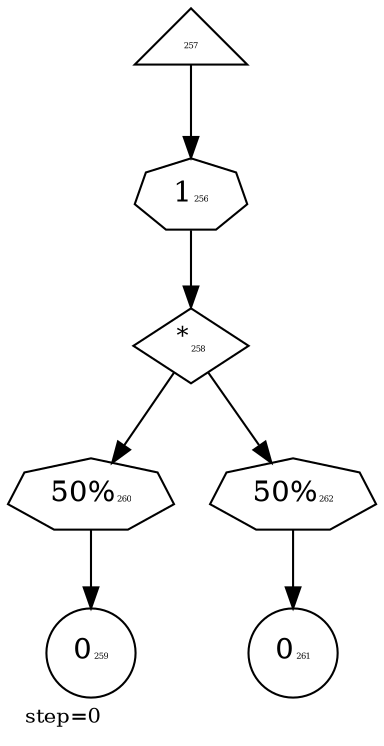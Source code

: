 digraph {
  graph  [labelloc=bottom,labeljust=left,fontsize="10",label="step=0"];
  "257" [shape=triangle,peripheries="1",label=<<FONT POINT-SIZE='4'>257</FONT>>,labelfontcolor=black,color=black];
  "258" [shape=diamond,peripheries="1",label=<<SUP>*</SUP><FONT POINT-SIZE='4'>258</FONT>>,labelfontcolor=black,color=black];
  "259" [shape=circle,peripheries="1",label=<0<FONT POINT-SIZE='4'>259</FONT>>,labelfontcolor=black,color=black];
  "261" [shape=circle,peripheries="1",label=<0<FONT POINT-SIZE='4'>261</FONT>>,labelfontcolor=black,color=black];
  "256" [label=<1<FONT POINT-SIZE='4'>256</FONT>>,peripheries="1",color=black,shape=septagon];
  "257" -> "256" [color=black];
  "256" -> "258" [color=black];
  "260" [label=<50%<FONT POINT-SIZE='4'>260</FONT>>,peripheries="1",color=black,shape=septagon];
  "258" -> "260" [color=black];
  "260" -> "259" [color=black];
  "262" [label=<50%<FONT POINT-SIZE='4'>262</FONT>>,peripheries="1",color=black,shape=septagon];
  "258" -> "262" [color=black];
  "262" -> "261" [color=black];
}